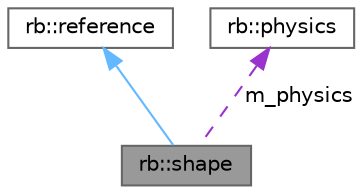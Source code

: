 digraph "rb::shape"
{
 // LATEX_PDF_SIZE
  bgcolor="transparent";
  edge [fontname=Helvetica,fontsize=10,labelfontname=Helvetica,labelfontsize=10];
  node [fontname=Helvetica,fontsize=10,shape=box,height=0.2,width=0.4];
  Node1 [label="rb::shape",height=0.2,width=0.4,color="gray40", fillcolor="grey60", style="filled", fontcolor="black",tooltip="Physics shape."];
  Node2 -> Node1 [dir="back",color="steelblue1",style="solid"];
  Node2 [label="rb::reference",height=0.2,width=0.4,color="gray40", fillcolor="white", style="filled",URL="$classrb_1_1reference.html",tooltip="Base class for reference counting."];
  Node3 -> Node1 [dir="back",color="darkorchid3",style="dashed",label=" m_physics" ];
  Node3 [label="rb::physics",height=0.2,width=0.4,color="gray40", fillcolor="white", style="filled",URL="$classrb_1_1physics.html",tooltip="Physics service."];
}
